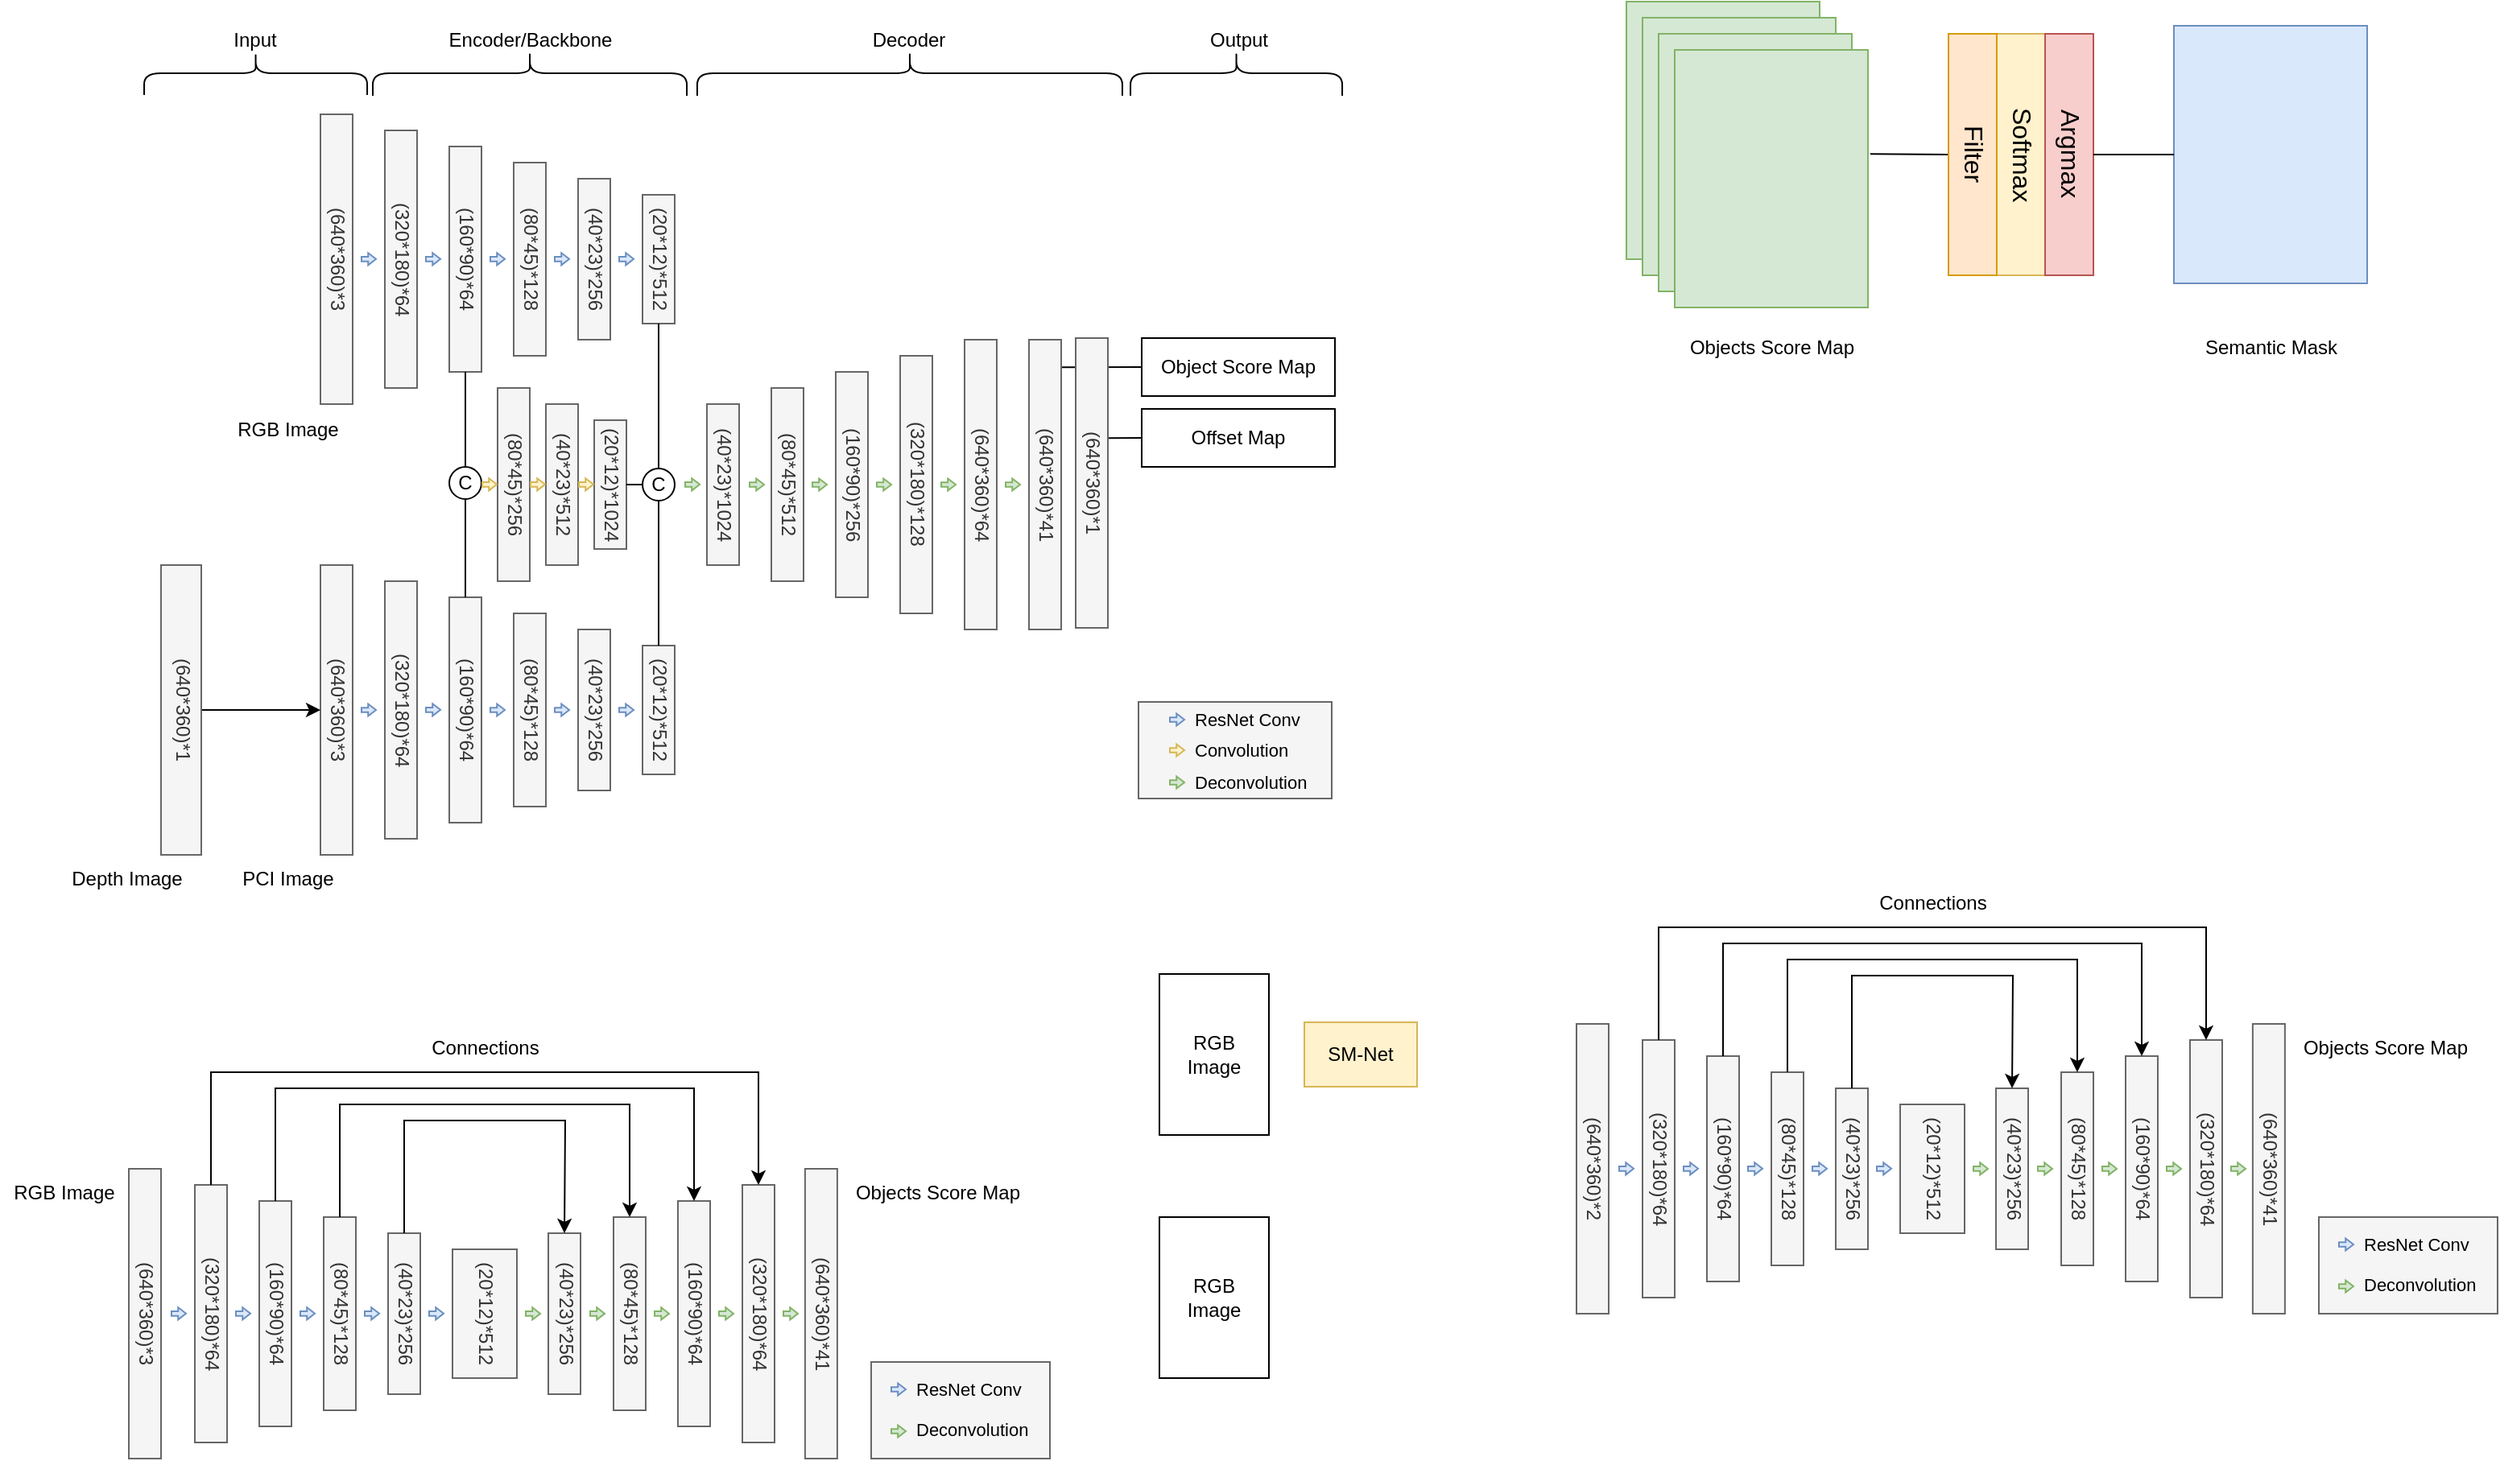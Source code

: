 <mxfile version="24.5.5" type="github">
  <diagram name="Page-1" id="Zy-w6W-C0kYEm2fz4P6m">
    <mxGraphModel dx="742" dy="396" grid="1" gridSize="10" guides="1" tooltips="1" connect="1" arrows="1" fold="1" page="1" pageScale="1" pageWidth="827" pageHeight="1169" math="0" shadow="0">
      <root>
        <mxCell id="0" />
        <mxCell id="1" parent="0" />
        <mxCell id="r9aLiCNh6eFGl1xrJVVZ-21" value="" style="endArrow=none;html=1;rounded=0;entryX=0;entryY=0.5;entryDx=0;entryDy=0;exitX=0.976;exitY=0.345;exitDx=0;exitDy=0;exitPerimeter=0;" parent="1" source="fbtM9cgjG_IqE8QU2dOS-1" target="r9aLiCNh6eFGl1xrJVVZ-18" edge="1">
          <mxGeometry width="50" height="50" relative="1" as="geometry">
            <mxPoint x="690" y="326" as="sourcePoint" />
            <mxPoint x="790" y="320" as="targetPoint" />
          </mxGeometry>
        </mxCell>
        <mxCell id="r9aLiCNh6eFGl1xrJVVZ-19" value="" style="endArrow=none;html=1;rounded=0;entryX=0;entryY=0.5;entryDx=0;entryDy=0;exitX=0.996;exitY=0.095;exitDx=0;exitDy=0;exitPerimeter=0;" parent="1" source="uLbwFLICeJDCESh0d5ET-37" target="r9aLiCNh6eFGl1xrJVVZ-17" edge="1">
          <mxGeometry width="50" height="50" relative="1" as="geometry">
            <mxPoint x="740" y="370" as="sourcePoint" />
            <mxPoint x="790" y="320" as="targetPoint" />
          </mxGeometry>
        </mxCell>
        <mxCell id="r9aLiCNh6eFGl1xrJVVZ-11" value="" style="rounded=0;whiteSpace=wrap;html=1;fillColor=#f5f5f5;fontColor=#333333;strokeColor=#666666;" parent="1" vertex="1">
          <mxGeometry x="707" y="490" width="120" height="60" as="geometry" />
        </mxCell>
        <mxCell id="uLbwFLICeJDCESh0d5ET-1" value="(640*360)*3" style="rounded=0;whiteSpace=wrap;html=1;textDirection=vertical-lr;fillColor=#f5f5f5;fontColor=#333333;strokeColor=#666666;" parent="1" vertex="1">
          <mxGeometry x="199" y="125" width="20" height="180" as="geometry" />
        </mxCell>
        <mxCell id="uLbwFLICeJDCESh0d5ET-2" value="(320*180)*64" style="rounded=0;whiteSpace=wrap;html=1;textDirection=vertical-lr;fillColor=#f5f5f5;fontColor=#333333;strokeColor=#666666;" parent="1" vertex="1">
          <mxGeometry x="239" y="135" width="20" height="160" as="geometry" />
        </mxCell>
        <mxCell id="uLbwFLICeJDCESh0d5ET-3" value="(160*90)*64" style="rounded=0;whiteSpace=wrap;html=1;textDirection=vertical-lr;fillColor=#f5f5f5;fontColor=#333333;strokeColor=#666666;" parent="1" vertex="1">
          <mxGeometry x="279" y="145" width="20" height="140" as="geometry" />
        </mxCell>
        <mxCell id="uLbwFLICeJDCESh0d5ET-4" value="(80*45)*128" style="rounded=0;whiteSpace=wrap;html=1;textDirection=vertical-lr;fillColor=#f5f5f5;fontColor=#333333;strokeColor=#666666;" parent="1" vertex="1">
          <mxGeometry x="319" y="155" width="20" height="120" as="geometry" />
        </mxCell>
        <mxCell id="uLbwFLICeJDCESh0d5ET-5" value="(40*23)*256" style="rounded=0;whiteSpace=wrap;html=1;textDirection=vertical-lr;fillColor=#f5f5f5;fontColor=#333333;strokeColor=#666666;" parent="1" vertex="1">
          <mxGeometry x="359" y="165" width="20" height="100" as="geometry" />
        </mxCell>
        <mxCell id="uLbwFLICeJDCESh0d5ET-8" value="(640*360)*3" style="rounded=0;whiteSpace=wrap;html=1;textDirection=vertical-lr;fillColor=#f5f5f5;fontColor=#333333;strokeColor=#666666;" parent="1" vertex="1">
          <mxGeometry x="199" y="405" width="20" height="180" as="geometry" />
        </mxCell>
        <mxCell id="uLbwFLICeJDCESh0d5ET-9" value="(320*180)*64" style="rounded=0;whiteSpace=wrap;html=1;textDirection=vertical-lr;fillColor=#f5f5f5;fontColor=#333333;strokeColor=#666666;" parent="1" vertex="1">
          <mxGeometry x="239" y="415" width="20" height="160" as="geometry" />
        </mxCell>
        <mxCell id="uLbwFLICeJDCESh0d5ET-10" value="(160*90)*64" style="rounded=0;whiteSpace=wrap;html=1;textDirection=vertical-lr;fillColor=#f5f5f5;fontColor=#333333;strokeColor=#666666;" parent="1" vertex="1">
          <mxGeometry x="279" y="425" width="20" height="140" as="geometry" />
        </mxCell>
        <mxCell id="uLbwFLICeJDCESh0d5ET-11" value="(80*45)*128" style="rounded=0;whiteSpace=wrap;html=1;textDirection=vertical-lr;fillColor=#f5f5f5;fontColor=#333333;strokeColor=#666666;" parent="1" vertex="1">
          <mxGeometry x="319" y="435" width="20" height="120" as="geometry" />
        </mxCell>
        <mxCell id="uLbwFLICeJDCESh0d5ET-12" value="(40*23)*256" style="rounded=0;whiteSpace=wrap;html=1;textDirection=vertical-lr;fillColor=#f5f5f5;fontColor=#333333;strokeColor=#666666;" parent="1" vertex="1">
          <mxGeometry x="359" y="445" width="20" height="100" as="geometry" />
        </mxCell>
        <mxCell id="uLbwFLICeJDCESh0d5ET-13" value="(20*12)*512" style="rounded=0;whiteSpace=wrap;html=1;textDirection=vertical-lr;fillColor=#f5f5f5;fontColor=#333333;strokeColor=#666666;" parent="1" vertex="1">
          <mxGeometry x="399" y="175" width="20" height="80" as="geometry" />
        </mxCell>
        <mxCell id="uLbwFLICeJDCESh0d5ET-14" value="(20*12)*512" style="rounded=0;whiteSpace=wrap;html=1;textDirection=vertical-lr;fillColor=#f5f5f5;fontColor=#333333;strokeColor=#666666;" parent="1" vertex="1">
          <mxGeometry x="399" y="455" width="20" height="80" as="geometry" />
        </mxCell>
        <mxCell id="uLbwFLICeJDCESh0d5ET-15" value="C" style="ellipse;whiteSpace=wrap;html=1;aspect=fixed;" parent="1" vertex="1">
          <mxGeometry x="279" y="344" width="20" height="20" as="geometry" />
        </mxCell>
        <mxCell id="uLbwFLICeJDCESh0d5ET-16" value="" style="endArrow=none;html=1;rounded=0;entryX=0.5;entryY=1;entryDx=0;entryDy=0;exitX=0.5;exitY=0;exitDx=0;exitDy=0;" parent="1" source="uLbwFLICeJDCESh0d5ET-15" target="uLbwFLICeJDCESh0d5ET-3" edge="1">
          <mxGeometry width="50" height="50" relative="1" as="geometry">
            <mxPoint x="479" y="375" as="sourcePoint" />
            <mxPoint x="529" y="325" as="targetPoint" />
          </mxGeometry>
        </mxCell>
        <mxCell id="uLbwFLICeJDCESh0d5ET-17" value="" style="endArrow=none;html=1;rounded=0;exitX=0.5;exitY=0;exitDx=0;exitDy=0;entryX=0.5;entryY=1;entryDx=0;entryDy=0;" parent="1" source="uLbwFLICeJDCESh0d5ET-10" target="uLbwFLICeJDCESh0d5ET-15" edge="1">
          <mxGeometry width="50" height="50" relative="1" as="geometry">
            <mxPoint x="479" y="375" as="sourcePoint" />
            <mxPoint x="529" y="325" as="targetPoint" />
          </mxGeometry>
        </mxCell>
        <mxCell id="uLbwFLICeJDCESh0d5ET-18" value="(80*45)*256" style="rounded=0;whiteSpace=wrap;html=1;textDirection=vertical-lr;fillColor=#f5f5f5;fontColor=#333333;strokeColor=#666666;" parent="1" vertex="1">
          <mxGeometry x="309" y="295" width="20" height="120" as="geometry" />
        </mxCell>
        <mxCell id="uLbwFLICeJDCESh0d5ET-19" value="(40*23)*512" style="rounded=0;whiteSpace=wrap;html=1;textDirection=vertical-lr;fillColor=#f5f5f5;fontColor=#333333;strokeColor=#666666;" parent="1" vertex="1">
          <mxGeometry x="339" y="305" width="20" height="100" as="geometry" />
        </mxCell>
        <mxCell id="uLbwFLICeJDCESh0d5ET-20" value="(20*12)*1024" style="rounded=0;whiteSpace=wrap;html=1;textDirection=vertical-lr;fillColor=#f5f5f5;fontColor=#333333;strokeColor=#666666;" parent="1" vertex="1">
          <mxGeometry x="369" y="315" width="20" height="80" as="geometry" />
        </mxCell>
        <mxCell id="uLbwFLICeJDCESh0d5ET-21" value="C" style="ellipse;whiteSpace=wrap;html=1;aspect=fixed;" parent="1" vertex="1">
          <mxGeometry x="399" y="345" width="20" height="20" as="geometry" />
        </mxCell>
        <mxCell id="uLbwFLICeJDCESh0d5ET-26" value="" style="endArrow=none;html=1;rounded=0;entryX=0.5;entryY=1;entryDx=0;entryDy=0;exitX=0.5;exitY=0;exitDx=0;exitDy=0;" parent="1" source="uLbwFLICeJDCESh0d5ET-21" target="uLbwFLICeJDCESh0d5ET-13" edge="1">
          <mxGeometry width="50" height="50" relative="1" as="geometry">
            <mxPoint x="479" y="375" as="sourcePoint" />
            <mxPoint x="529" y="325" as="targetPoint" />
          </mxGeometry>
        </mxCell>
        <mxCell id="uLbwFLICeJDCESh0d5ET-27" value="" style="endArrow=none;html=1;rounded=0;exitX=0.5;exitY=0;exitDx=0;exitDy=0;entryX=0.5;entryY=1;entryDx=0;entryDy=0;" parent="1" source="uLbwFLICeJDCESh0d5ET-14" target="uLbwFLICeJDCESh0d5ET-21" edge="1">
          <mxGeometry width="50" height="50" relative="1" as="geometry">
            <mxPoint x="479" y="375" as="sourcePoint" />
            <mxPoint x="529" y="325" as="targetPoint" />
          </mxGeometry>
        </mxCell>
        <mxCell id="uLbwFLICeJDCESh0d5ET-32" value="(40*23)*1024" style="rounded=0;whiteSpace=wrap;html=1;textDirection=vertical-lr;fillColor=#f5f5f5;fontColor=#333333;strokeColor=#666666;" parent="1" vertex="1">
          <mxGeometry x="439" y="305" width="20" height="100" as="geometry" />
        </mxCell>
        <mxCell id="uLbwFLICeJDCESh0d5ET-33" value="(80*45)*512" style="rounded=0;whiteSpace=wrap;html=1;textDirection=vertical-lr;fillColor=#f5f5f5;fontColor=#333333;strokeColor=#666666;" parent="1" vertex="1">
          <mxGeometry x="479" y="295" width="20" height="120" as="geometry" />
        </mxCell>
        <mxCell id="uLbwFLICeJDCESh0d5ET-34" value="(160*90)*256" style="rounded=0;whiteSpace=wrap;html=1;textDirection=vertical-lr;fillColor=#f5f5f5;fontColor=#333333;strokeColor=#666666;" parent="1" vertex="1">
          <mxGeometry x="519" y="285" width="20" height="140" as="geometry" />
        </mxCell>
        <mxCell id="uLbwFLICeJDCESh0d5ET-35" value="(320*180)*128" style="rounded=0;whiteSpace=wrap;html=1;textDirection=vertical-lr;fillColor=#f5f5f5;fontColor=#333333;strokeColor=#666666;" parent="1" vertex="1">
          <mxGeometry x="559" y="275" width="20" height="160" as="geometry" />
        </mxCell>
        <mxCell id="uLbwFLICeJDCESh0d5ET-36" value="(640*360)*64" style="rounded=0;whiteSpace=wrap;html=1;textDirection=vertical-lr;fillColor=#f5f5f5;fontColor=#333333;strokeColor=#666666;" parent="1" vertex="1">
          <mxGeometry x="599" y="265" width="20" height="180" as="geometry" />
        </mxCell>
        <mxCell id="uLbwFLICeJDCESh0d5ET-37" value="(640*360)*41" style="rounded=0;whiteSpace=wrap;html=1;textDirection=vertical-lr;fillColor=#f5f5f5;fontColor=#333333;strokeColor=#666666;" parent="1" vertex="1">
          <mxGeometry x="639" y="265" width="20" height="180" as="geometry" />
        </mxCell>
        <mxCell id="uLbwFLICeJDCESh0d5ET-48" value="" style="shape=flexArrow;endArrow=classic;html=1;rounded=0;endWidth=3.737;endSize=1.293;width=2.836;textDirection=vertical-lr;fillColor=#d5e8d4;strokeColor=#82b366;" parent="1" edge="1">
          <mxGeometry width="50" height="50" relative="1" as="geometry">
            <mxPoint x="465" y="355" as="sourcePoint" />
            <mxPoint x="475" y="355" as="targetPoint" />
          </mxGeometry>
        </mxCell>
        <mxCell id="uLbwFLICeJDCESh0d5ET-52" value="" style="shape=flexArrow;endArrow=classic;html=1;rounded=0;endWidth=3.737;endSize=1.293;width=2.836;fillColor=#fff2cc;strokeColor=#d6b656;" parent="1" edge="1">
          <mxGeometry width="50" height="50" relative="1" as="geometry">
            <mxPoint x="299" y="354.9" as="sourcePoint" />
            <mxPoint x="309" y="354.9" as="targetPoint" />
          </mxGeometry>
        </mxCell>
        <mxCell id="uLbwFLICeJDCESh0d5ET-53" value="" style="shape=flexArrow;endArrow=classic;html=1;rounded=0;endWidth=3.737;endSize=1.293;width=2.836;textDirection=vertical-lr;fillColor=#fff2cc;strokeColor=#d6b656;" parent="1" edge="1">
          <mxGeometry width="50" height="50" relative="1" as="geometry">
            <mxPoint x="329" y="354.9" as="sourcePoint" />
            <mxPoint x="339" y="354.9" as="targetPoint" />
          </mxGeometry>
        </mxCell>
        <mxCell id="uLbwFLICeJDCESh0d5ET-54" value="" style="shape=flexArrow;endArrow=classic;html=1;rounded=0;endWidth=3.737;endSize=1.293;width=2.836;textDirection=vertical-lr;fillColor=#fff2cc;strokeColor=#d6b656;" parent="1" edge="1">
          <mxGeometry width="50" height="50" relative="1" as="geometry">
            <mxPoint x="359" y="354.9" as="sourcePoint" />
            <mxPoint x="369" y="354.9" as="targetPoint" />
          </mxGeometry>
        </mxCell>
        <mxCell id="uLbwFLICeJDCESh0d5ET-57" value="" style="shape=flexArrow;endArrow=classic;html=1;rounded=0;endWidth=3.737;endSize=1.293;width=2.836;textDirection=vertical-lr;fillColor=#dae8fc;strokeColor=#6c8ebf;" parent="1" edge="1">
          <mxGeometry width="50" height="50" relative="1" as="geometry">
            <mxPoint x="224" y="495" as="sourcePoint" />
            <mxPoint x="234" y="495" as="targetPoint" />
          </mxGeometry>
        </mxCell>
        <mxCell id="uLbwFLICeJDCESh0d5ET-58" value="" style="shape=flexArrow;endArrow=classic;html=1;rounded=0;endWidth=3.737;endSize=1.293;width=2.836;textDirection=vertical-lr;fillColor=#dae8fc;strokeColor=#6c8ebf;" parent="1" edge="1">
          <mxGeometry width="50" height="50" relative="1" as="geometry">
            <mxPoint x="264" y="494.9" as="sourcePoint" />
            <mxPoint x="274" y="494.9" as="targetPoint" />
          </mxGeometry>
        </mxCell>
        <mxCell id="uLbwFLICeJDCESh0d5ET-59" value="" style="shape=flexArrow;endArrow=classic;html=1;rounded=0;endWidth=3.737;endSize=1.293;width=2.836;textDirection=vertical-lr;fillColor=#dae8fc;strokeColor=#6c8ebf;" parent="1" edge="1">
          <mxGeometry width="50" height="50" relative="1" as="geometry">
            <mxPoint x="304" y="495" as="sourcePoint" />
            <mxPoint x="314" y="495" as="targetPoint" />
          </mxGeometry>
        </mxCell>
        <mxCell id="uLbwFLICeJDCESh0d5ET-60" value="" style="shape=flexArrow;endArrow=classic;html=1;rounded=0;endWidth=3.737;endSize=1.293;width=2.836;textDirection=vertical-lr;fillColor=#dae8fc;strokeColor=#6c8ebf;" parent="1" edge="1">
          <mxGeometry width="50" height="50" relative="1" as="geometry">
            <mxPoint x="344" y="495" as="sourcePoint" />
            <mxPoint x="354" y="495" as="targetPoint" />
          </mxGeometry>
        </mxCell>
        <mxCell id="uLbwFLICeJDCESh0d5ET-61" value="" style="shape=flexArrow;endArrow=classic;html=1;rounded=0;endWidth=3.737;endSize=1.293;width=2.836;textDirection=vertical-lr;fillColor=#dae8fc;strokeColor=#6c8ebf;" parent="1" edge="1">
          <mxGeometry width="50" height="50" relative="1" as="geometry">
            <mxPoint x="384" y="495" as="sourcePoint" />
            <mxPoint x="394" y="495" as="targetPoint" />
          </mxGeometry>
        </mxCell>
        <mxCell id="uLbwFLICeJDCESh0d5ET-62" value="" style="shape=flexArrow;endArrow=classic;html=1;rounded=0;endWidth=3.737;endSize=1.293;width=2.836;textDirection=vertical-lr;fillColor=#dae8fc;strokeColor=#6c8ebf;" parent="1" edge="1">
          <mxGeometry width="50" height="50" relative="1" as="geometry">
            <mxPoint x="224" y="214.9" as="sourcePoint" />
            <mxPoint x="234" y="214.9" as="targetPoint" />
          </mxGeometry>
        </mxCell>
        <mxCell id="uLbwFLICeJDCESh0d5ET-63" value="" style="shape=flexArrow;endArrow=classic;html=1;rounded=0;endWidth=3.737;endSize=1.293;width=2.836;textDirection=vertical-lr;fillColor=#dae8fc;strokeColor=#6c8ebf;" parent="1" edge="1">
          <mxGeometry width="50" height="50" relative="1" as="geometry">
            <mxPoint x="264" y="214.9" as="sourcePoint" />
            <mxPoint x="274" y="214.9" as="targetPoint" />
          </mxGeometry>
        </mxCell>
        <mxCell id="uLbwFLICeJDCESh0d5ET-64" value="" style="shape=flexArrow;endArrow=classic;html=1;rounded=0;endWidth=3.737;endSize=1.293;width=2.836;textDirection=vertical-lr;fillColor=#dae8fc;strokeColor=#6c8ebf;" parent="1" edge="1">
          <mxGeometry width="50" height="50" relative="1" as="geometry">
            <mxPoint x="304" y="214.9" as="sourcePoint" />
            <mxPoint x="314" y="214.9" as="targetPoint" />
          </mxGeometry>
        </mxCell>
        <mxCell id="uLbwFLICeJDCESh0d5ET-65" value="" style="shape=flexArrow;endArrow=classic;html=1;rounded=0;endWidth=3.737;endSize=1.293;width=2.836;textDirection=vertical-lr;fillColor=#dae8fc;strokeColor=#6c8ebf;" parent="1" edge="1">
          <mxGeometry width="50" height="50" relative="1" as="geometry">
            <mxPoint x="344" y="214.9" as="sourcePoint" />
            <mxPoint x="354" y="214.9" as="targetPoint" />
          </mxGeometry>
        </mxCell>
        <mxCell id="uLbwFLICeJDCESh0d5ET-66" value="" style="shape=flexArrow;endArrow=classic;html=1;rounded=0;endWidth=3.737;endSize=1.293;width=2.836;textDirection=vertical-lr;fillColor=#dae8fc;strokeColor=#6c8ebf;" parent="1" edge="1">
          <mxGeometry width="50" height="50" relative="1" as="geometry">
            <mxPoint x="384" y="214.9" as="sourcePoint" />
            <mxPoint x="394" y="214.9" as="targetPoint" />
          </mxGeometry>
        </mxCell>
        <mxCell id="uLbwFLICeJDCESh0d5ET-67" value="" style="shape=flexArrow;endArrow=classic;html=1;rounded=0;endWidth=3.737;endSize=1.293;width=2.836;fillColor=#d5e8d4;strokeColor=#82b366;" parent="1" edge="1">
          <mxGeometry width="50" height="50" relative="1" as="geometry">
            <mxPoint x="425" y="354.9" as="sourcePoint" />
            <mxPoint x="435" y="354.9" as="targetPoint" />
          </mxGeometry>
        </mxCell>
        <mxCell id="uLbwFLICeJDCESh0d5ET-68" value="" style="shape=flexArrow;endArrow=classic;html=1;rounded=0;endWidth=3.737;endSize=1.293;width=2.836;textDirection=vertical-lr;fillColor=#d5e8d4;strokeColor=#82b366;" parent="1" edge="1">
          <mxGeometry width="50" height="50" relative="1" as="geometry">
            <mxPoint x="504" y="355" as="sourcePoint" />
            <mxPoint x="514" y="355" as="targetPoint" />
          </mxGeometry>
        </mxCell>
        <mxCell id="uLbwFLICeJDCESh0d5ET-70" value="" style="shape=flexArrow;endArrow=classic;html=1;rounded=0;endWidth=3.737;endSize=1.293;width=2.836;textDirection=vertical-lr;fillColor=#d5e8d4;strokeColor=#82b366;" parent="1" edge="1">
          <mxGeometry width="50" height="50" relative="1" as="geometry">
            <mxPoint x="544" y="355" as="sourcePoint" />
            <mxPoint x="554" y="355" as="targetPoint" />
          </mxGeometry>
        </mxCell>
        <mxCell id="uLbwFLICeJDCESh0d5ET-71" value="" style="shape=flexArrow;endArrow=classic;html=1;rounded=0;endWidth=3.737;endSize=1.293;width=2.836;textDirection=vertical-lr;fillColor=#d5e8d4;strokeColor=#82b366;" parent="1" edge="1">
          <mxGeometry width="50" height="50" relative="1" as="geometry">
            <mxPoint x="584" y="355" as="sourcePoint" />
            <mxPoint x="594" y="355" as="targetPoint" />
          </mxGeometry>
        </mxCell>
        <mxCell id="uLbwFLICeJDCESh0d5ET-72" value="" style="shape=flexArrow;endArrow=classic;html=1;rounded=0;endWidth=3.737;endSize=1.293;width=2.836;textDirection=vertical-lr;fillColor=#d5e8d4;strokeColor=#82b366;" parent="1" edge="1">
          <mxGeometry width="50" height="50" relative="1" as="geometry">
            <mxPoint x="624" y="355" as="sourcePoint" />
            <mxPoint x="634" y="355" as="targetPoint" />
          </mxGeometry>
        </mxCell>
        <mxCell id="uLbwFLICeJDCESh0d5ET-74" value="" style="endArrow=none;html=1;rounded=0;exitX=1;exitY=0.5;exitDx=0;exitDy=0;" parent="1" source="uLbwFLICeJDCESh0d5ET-20" edge="1">
          <mxGeometry width="50" height="50" relative="1" as="geometry">
            <mxPoint x="409" y="405" as="sourcePoint" />
            <mxPoint x="399" y="355" as="targetPoint" />
          </mxGeometry>
        </mxCell>
        <mxCell id="fbtM9cgjG_IqE8QU2dOS-1" value="(640*360)*1" style="rounded=0;whiteSpace=wrap;html=1;textDirection=vertical-lr;fillColor=#f5f5f5;fontColor=#333333;strokeColor=#666666;" parent="1" vertex="1">
          <mxGeometry x="668" y="264" width="20" height="180" as="geometry" />
        </mxCell>
        <mxCell id="r9aLiCNh6eFGl1xrJVVZ-3" value="" style="shape=flexArrow;endArrow=classic;html=1;rounded=0;endWidth=3.737;endSize=1.293;width=2.836;textDirection=vertical-lr;fillColor=#dae8fc;strokeColor=#6c8ebf;" parent="1" edge="1">
          <mxGeometry width="50" height="50" relative="1" as="geometry">
            <mxPoint x="726" y="501" as="sourcePoint" />
            <mxPoint x="736" y="501" as="targetPoint" />
          </mxGeometry>
        </mxCell>
        <mxCell id="r9aLiCNh6eFGl1xrJVVZ-5" value="ResNet Conv" style="text;html=1;align=left;verticalAlign=middle;whiteSpace=wrap;rounded=0;fontSize=11;" parent="1" vertex="1">
          <mxGeometry x="740" y="486" width="70" height="30" as="geometry" />
        </mxCell>
        <mxCell id="r9aLiCNh6eFGl1xrJVVZ-6" value="" style="shape=flexArrow;endArrow=classic;html=1;rounded=0;endWidth=3.737;endSize=1.293;width=2.836;textDirection=vertical-lr;fillColor=#fff2cc;strokeColor=#d6b656;" parent="1" edge="1">
          <mxGeometry width="50" height="50" relative="1" as="geometry">
            <mxPoint x="726" y="520" as="sourcePoint" />
            <mxPoint x="736" y="520" as="targetPoint" />
          </mxGeometry>
        </mxCell>
        <mxCell id="r9aLiCNh6eFGl1xrJVVZ-7" value="Convolution" style="text;html=1;align=left;verticalAlign=middle;whiteSpace=wrap;rounded=0;fontSize=11;" parent="1" vertex="1">
          <mxGeometry x="740" y="505" width="70" height="30" as="geometry" />
        </mxCell>
        <mxCell id="r9aLiCNh6eFGl1xrJVVZ-8" value="" style="shape=flexArrow;endArrow=classic;html=1;rounded=0;endWidth=3.737;endSize=1.293;width=2.836;textDirection=vertical-lr;fillColor=#d5e8d4;strokeColor=#82b366;" parent="1" edge="1">
          <mxGeometry width="50" height="50" relative="1" as="geometry">
            <mxPoint x="726" y="540" as="sourcePoint" />
            <mxPoint x="736" y="540" as="targetPoint" />
          </mxGeometry>
        </mxCell>
        <mxCell id="r9aLiCNh6eFGl1xrJVVZ-9" value="Deconvolution" style="text;html=1;align=left;verticalAlign=middle;whiteSpace=wrap;rounded=0;fontSize=11;" parent="1" vertex="1">
          <mxGeometry x="740" y="525" width="70" height="30" as="geometry" />
        </mxCell>
        <mxCell id="r9aLiCNh6eFGl1xrJVVZ-12" value="RGB Image" style="text;html=1;align=center;verticalAlign=middle;whiteSpace=wrap;rounded=0;" parent="1" vertex="1">
          <mxGeometry x="139" y="306" width="80" height="30" as="geometry" />
        </mxCell>
        <mxCell id="r9aLiCNh6eFGl1xrJVVZ-13" value="Depth Image" style="text;html=1;align=center;verticalAlign=middle;whiteSpace=wrap;rounded=0;" parent="1" vertex="1">
          <mxGeometry x="39" y="585" width="80" height="30" as="geometry" />
        </mxCell>
        <mxCell id="r9aLiCNh6eFGl1xrJVVZ-15" value="" style="edgeStyle=orthogonalEdgeStyle;rounded=0;orthogonalLoop=1;jettySize=auto;html=1;" parent="1" source="r9aLiCNh6eFGl1xrJVVZ-14" target="uLbwFLICeJDCESh0d5ET-8" edge="1">
          <mxGeometry relative="1" as="geometry" />
        </mxCell>
        <mxCell id="r9aLiCNh6eFGl1xrJVVZ-14" value="(640*360)*1" style="rounded=0;whiteSpace=wrap;html=1;textDirection=vertical-lr;fillColor=#f5f5f5;fontColor=#333333;strokeColor=#666666;" parent="1" vertex="1">
          <mxGeometry x="100" y="405" width="25" height="180" as="geometry" />
        </mxCell>
        <mxCell id="r9aLiCNh6eFGl1xrJVVZ-16" value="PCI Image" style="text;html=1;align=center;verticalAlign=middle;whiteSpace=wrap;rounded=0;" parent="1" vertex="1">
          <mxGeometry x="139" y="585" width="80" height="30" as="geometry" />
        </mxCell>
        <mxCell id="r9aLiCNh6eFGl1xrJVVZ-17" value="Object Score Map" style="rounded=0;whiteSpace=wrap;html=1;" parent="1" vertex="1">
          <mxGeometry x="709" y="264" width="120" height="36" as="geometry" />
        </mxCell>
        <mxCell id="r9aLiCNh6eFGl1xrJVVZ-18" value="Offset Map" style="rounded=0;whiteSpace=wrap;html=1;" parent="1" vertex="1">
          <mxGeometry x="709" y="308" width="120" height="36" as="geometry" />
        </mxCell>
        <mxCell id="u4eNcVwkfvrHF72oSNZv-18" value="" style="shape=curlyBracket;whiteSpace=wrap;html=1;rounded=1;labelPosition=left;verticalLabelPosition=middle;align=right;verticalAlign=middle;rotation=90;size=0.5;" vertex="1" parent="1">
          <mxGeometry x="314.98" y="2" width="28.05" height="195" as="geometry" />
        </mxCell>
        <mxCell id="u4eNcVwkfvrHF72oSNZv-20" value="Encoder/Backbone" style="text;html=1;align=center;verticalAlign=middle;whiteSpace=wrap;rounded=0;" vertex="1" parent="1">
          <mxGeometry x="268.51" y="63.5" width="121" height="30" as="geometry" />
        </mxCell>
        <mxCell id="u4eNcVwkfvrHF72oSNZv-21" value="" style="shape=curlyBracket;whiteSpace=wrap;html=1;rounded=1;labelPosition=left;verticalLabelPosition=middle;align=right;verticalAlign=middle;rotation=90;size=0.5;" vertex="1" parent="1">
          <mxGeometry x="145.25" y="30.25" width="27.05" height="138.5" as="geometry" />
        </mxCell>
        <mxCell id="u4eNcVwkfvrHF72oSNZv-22" value="Input" style="text;html=1;align=center;verticalAlign=middle;whiteSpace=wrap;rounded=0;" vertex="1" parent="1">
          <mxGeometry x="98.28" y="63.5" width="121" height="30" as="geometry" />
        </mxCell>
        <mxCell id="u4eNcVwkfvrHF72oSNZv-25" value="" style="shape=curlyBracket;whiteSpace=wrap;html=1;rounded=1;labelPosition=left;verticalLabelPosition=middle;align=right;verticalAlign=middle;rotation=90;size=0.5;" vertex="1" parent="1">
          <mxGeometry x="550.95" y="-32.5" width="28.05" height="264" as="geometry" />
        </mxCell>
        <mxCell id="u4eNcVwkfvrHF72oSNZv-26" value="Decoder" style="text;html=1;align=center;verticalAlign=middle;whiteSpace=wrap;rounded=0;" vertex="1" parent="1">
          <mxGeometry x="504.47" y="63.5" width="121" height="30" as="geometry" />
        </mxCell>
        <mxCell id="u4eNcVwkfvrHF72oSNZv-27" value="" style="shape=curlyBracket;whiteSpace=wrap;html=1;rounded=1;labelPosition=left;verticalLabelPosition=middle;align=right;verticalAlign=middle;rotation=90;size=0.5;" vertex="1" parent="1">
          <mxGeometry x="753.75" y="33.75" width="28.05" height="131.5" as="geometry" />
        </mxCell>
        <mxCell id="u4eNcVwkfvrHF72oSNZv-28" value="Output" style="text;html=1;align=center;verticalAlign=middle;whiteSpace=wrap;rounded=0;" vertex="1" parent="1">
          <mxGeometry x="708.5" y="63.5" width="121" height="30" as="geometry" />
        </mxCell>
        <mxCell id="u4eNcVwkfvrHF72oSNZv-33" value="(640*360)*3" style="rounded=0;whiteSpace=wrap;html=1;textDirection=vertical-lr;fillColor=#f5f5f5;fontColor=#333333;strokeColor=#666666;" vertex="1" parent="1">
          <mxGeometry x="80" y="780" width="20" height="180" as="geometry" />
        </mxCell>
        <mxCell id="u4eNcVwkfvrHF72oSNZv-34" value="(320*180)*64" style="rounded=0;whiteSpace=wrap;html=1;textDirection=vertical-lr;fillColor=#f5f5f5;fontColor=#333333;strokeColor=#666666;" vertex="1" parent="1">
          <mxGeometry x="121" y="790" width="20" height="160" as="geometry" />
        </mxCell>
        <mxCell id="u4eNcVwkfvrHF72oSNZv-35" value="(160*90)*64" style="rounded=0;whiteSpace=wrap;html=1;textDirection=vertical-lr;fillColor=#f5f5f5;fontColor=#333333;strokeColor=#666666;" vertex="1" parent="1">
          <mxGeometry x="161" y="800" width="20" height="140" as="geometry" />
        </mxCell>
        <mxCell id="u4eNcVwkfvrHF72oSNZv-36" value="(80*45)*128" style="rounded=0;whiteSpace=wrap;html=1;textDirection=vertical-lr;fillColor=#f5f5f5;fontColor=#333333;strokeColor=#666666;" vertex="1" parent="1">
          <mxGeometry x="201" y="810" width="20" height="120" as="geometry" />
        </mxCell>
        <mxCell id="u4eNcVwkfvrHF72oSNZv-37" value="(40*23)*256" style="rounded=0;whiteSpace=wrap;html=1;textDirection=vertical-lr;fillColor=#f5f5f5;fontColor=#333333;strokeColor=#666666;" vertex="1" parent="1">
          <mxGeometry x="241" y="820" width="20" height="100" as="geometry" />
        </mxCell>
        <mxCell id="u4eNcVwkfvrHF72oSNZv-38" value="(20*12)*512" style="rounded=0;whiteSpace=wrap;html=1;textDirection=vertical-lr;fillColor=#f5f5f5;fontColor=#333333;strokeColor=#666666;" vertex="1" parent="1">
          <mxGeometry x="281" y="830" width="40" height="80" as="geometry" />
        </mxCell>
        <mxCell id="u4eNcVwkfvrHF72oSNZv-39" value="" style="shape=flexArrow;endArrow=classic;html=1;rounded=0;endWidth=3.737;endSize=1.293;width=2.836;textDirection=vertical-lr;fillColor=#dae8fc;strokeColor=#6c8ebf;" edge="1" parent="1">
          <mxGeometry width="50" height="50" relative="1" as="geometry">
            <mxPoint x="106" y="869.9" as="sourcePoint" />
            <mxPoint x="116" y="869.9" as="targetPoint" />
          </mxGeometry>
        </mxCell>
        <mxCell id="u4eNcVwkfvrHF72oSNZv-40" value="" style="shape=flexArrow;endArrow=classic;html=1;rounded=0;endWidth=3.737;endSize=1.293;width=2.836;textDirection=vertical-lr;fillColor=#dae8fc;strokeColor=#6c8ebf;" edge="1" parent="1">
          <mxGeometry width="50" height="50" relative="1" as="geometry">
            <mxPoint x="146" y="869.9" as="sourcePoint" />
            <mxPoint x="156" y="869.9" as="targetPoint" />
          </mxGeometry>
        </mxCell>
        <mxCell id="u4eNcVwkfvrHF72oSNZv-41" value="" style="shape=flexArrow;endArrow=classic;html=1;rounded=0;endWidth=3.737;endSize=1.293;width=2.836;textDirection=vertical-lr;fillColor=#dae8fc;strokeColor=#6c8ebf;" edge="1" parent="1">
          <mxGeometry width="50" height="50" relative="1" as="geometry">
            <mxPoint x="186" y="869.9" as="sourcePoint" />
            <mxPoint x="196" y="869.9" as="targetPoint" />
          </mxGeometry>
        </mxCell>
        <mxCell id="u4eNcVwkfvrHF72oSNZv-42" value="" style="shape=flexArrow;endArrow=classic;html=1;rounded=0;endWidth=3.737;endSize=1.293;width=2.836;textDirection=vertical-lr;fillColor=#dae8fc;strokeColor=#6c8ebf;" edge="1" parent="1">
          <mxGeometry width="50" height="50" relative="1" as="geometry">
            <mxPoint x="226" y="869.9" as="sourcePoint" />
            <mxPoint x="236" y="869.9" as="targetPoint" />
          </mxGeometry>
        </mxCell>
        <mxCell id="u4eNcVwkfvrHF72oSNZv-43" value="" style="shape=flexArrow;endArrow=classic;html=1;rounded=0;endWidth=3.737;endSize=1.293;width=2.836;textDirection=vertical-lr;fillColor=#dae8fc;strokeColor=#6c8ebf;" edge="1" parent="1">
          <mxGeometry width="50" height="50" relative="1" as="geometry">
            <mxPoint x="266" y="869.9" as="sourcePoint" />
            <mxPoint x="276" y="869.9" as="targetPoint" />
          </mxGeometry>
        </mxCell>
        <mxCell id="u4eNcVwkfvrHF72oSNZv-44" value="(40*23)*256" style="rounded=0;whiteSpace=wrap;html=1;textDirection=vertical-lr;fillColor=#f5f5f5;fontColor=#333333;strokeColor=#666666;" vertex="1" parent="1">
          <mxGeometry x="340.51" y="820" width="20" height="100" as="geometry" />
        </mxCell>
        <mxCell id="u4eNcVwkfvrHF72oSNZv-45" value="(80*45)*128" style="rounded=0;whiteSpace=wrap;html=1;textDirection=vertical-lr;fillColor=#f5f5f5;fontColor=#333333;strokeColor=#666666;" vertex="1" parent="1">
          <mxGeometry x="381" y="810" width="20" height="120" as="geometry" />
        </mxCell>
        <mxCell id="u4eNcVwkfvrHF72oSNZv-46" value="(160*90)*64" style="rounded=0;whiteSpace=wrap;html=1;textDirection=vertical-lr;fillColor=#f5f5f5;fontColor=#333333;strokeColor=#666666;" vertex="1" parent="1">
          <mxGeometry x="421" y="800" width="20" height="140" as="geometry" />
        </mxCell>
        <mxCell id="u4eNcVwkfvrHF72oSNZv-47" value="(320*180)*64" style="rounded=0;whiteSpace=wrap;html=1;textDirection=vertical-lr;fillColor=#f5f5f5;fontColor=#333333;strokeColor=#666666;" vertex="1" parent="1">
          <mxGeometry x="461" y="790" width="20" height="160" as="geometry" />
        </mxCell>
        <mxCell id="u4eNcVwkfvrHF72oSNZv-48" value="(640*360)*41" style="rounded=0;whiteSpace=wrap;html=1;textDirection=vertical-lr;fillColor=#f5f5f5;fontColor=#333333;strokeColor=#666666;" vertex="1" parent="1">
          <mxGeometry x="499.95" y="780" width="20" height="180" as="geometry" />
        </mxCell>
        <mxCell id="u4eNcVwkfvrHF72oSNZv-49" value="" style="shape=flexArrow;endArrow=classic;html=1;rounded=0;endWidth=3.737;endSize=1.293;width=2.836;fillColor=#d5e8d4;strokeColor=#82b366;" edge="1" parent="1">
          <mxGeometry width="50" height="50" relative="1" as="geometry">
            <mxPoint x="366" y="869.94" as="sourcePoint" />
            <mxPoint x="376" y="869.94" as="targetPoint" />
          </mxGeometry>
        </mxCell>
        <mxCell id="u4eNcVwkfvrHF72oSNZv-50" value="" style="shape=flexArrow;endArrow=classic;html=1;rounded=0;endWidth=3.737;endSize=1.293;width=2.836;fillColor=#d5e8d4;strokeColor=#82b366;" edge="1" parent="1">
          <mxGeometry width="50" height="50" relative="1" as="geometry">
            <mxPoint x="326" y="869.94" as="sourcePoint" />
            <mxPoint x="336" y="869.94" as="targetPoint" />
          </mxGeometry>
        </mxCell>
        <mxCell id="u4eNcVwkfvrHF72oSNZv-51" value="" style="shape=flexArrow;endArrow=classic;html=1;rounded=0;endWidth=3.737;endSize=1.293;width=2.836;fillColor=#d5e8d4;strokeColor=#82b366;" edge="1" parent="1">
          <mxGeometry width="50" height="50" relative="1" as="geometry">
            <mxPoint x="406" y="869.94" as="sourcePoint" />
            <mxPoint x="416" y="869.94" as="targetPoint" />
          </mxGeometry>
        </mxCell>
        <mxCell id="u4eNcVwkfvrHF72oSNZv-52" value="" style="shape=flexArrow;endArrow=classic;html=1;rounded=0;endWidth=3.737;endSize=1.293;width=2.836;fillColor=#d5e8d4;strokeColor=#82b366;" edge="1" parent="1">
          <mxGeometry width="50" height="50" relative="1" as="geometry">
            <mxPoint x="446" y="869.94" as="sourcePoint" />
            <mxPoint x="456" y="869.94" as="targetPoint" />
          </mxGeometry>
        </mxCell>
        <mxCell id="u4eNcVwkfvrHF72oSNZv-53" value="" style="shape=flexArrow;endArrow=classic;html=1;rounded=0;endWidth=3.737;endSize=1.293;width=2.836;fillColor=#d5e8d4;strokeColor=#82b366;" edge="1" parent="1">
          <mxGeometry width="50" height="50" relative="1" as="geometry">
            <mxPoint x="486" y="869.94" as="sourcePoint" />
            <mxPoint x="496" y="869.94" as="targetPoint" />
          </mxGeometry>
        </mxCell>
        <mxCell id="u4eNcVwkfvrHF72oSNZv-54" value="" style="endArrow=classic;html=1;rounded=0;exitX=0.5;exitY=0;exitDx=0;exitDy=0;entryX=0.5;entryY=0;entryDx=0;entryDy=0;" edge="1" parent="1" source="u4eNcVwkfvrHF72oSNZv-34" target="u4eNcVwkfvrHF72oSNZv-47">
          <mxGeometry width="50" height="50" relative="1" as="geometry">
            <mxPoint x="150" y="760" as="sourcePoint" />
            <mxPoint x="471.432" y="740" as="targetPoint" />
            <Array as="points">
              <mxPoint x="131" y="720" />
              <mxPoint x="301" y="720" />
              <mxPoint x="471" y="720" />
            </Array>
          </mxGeometry>
        </mxCell>
        <mxCell id="u4eNcVwkfvrHF72oSNZv-56" value="" style="endArrow=classic;html=1;rounded=0;exitX=0.5;exitY=0;exitDx=0;exitDy=0;entryX=0.5;entryY=0;entryDx=0;entryDy=0;" edge="1" parent="1" source="u4eNcVwkfvrHF72oSNZv-35" target="u4eNcVwkfvrHF72oSNZv-46">
          <mxGeometry width="50" height="50" relative="1" as="geometry">
            <mxPoint x="191" y="800" as="sourcePoint" />
            <mxPoint x="241" y="750" as="targetPoint" />
            <Array as="points">
              <mxPoint x="171" y="730" />
              <mxPoint x="431" y="730" />
            </Array>
          </mxGeometry>
        </mxCell>
        <mxCell id="u4eNcVwkfvrHF72oSNZv-57" value="" style="endArrow=classic;html=1;rounded=0;exitX=0.5;exitY=0;exitDx=0;exitDy=0;entryX=0.5;entryY=0;entryDx=0;entryDy=0;" edge="1" parent="1" source="u4eNcVwkfvrHF72oSNZv-36" target="u4eNcVwkfvrHF72oSNZv-45">
          <mxGeometry width="50" height="50" relative="1" as="geometry">
            <mxPoint x="231" y="810" as="sourcePoint" />
            <mxPoint x="391" y="740" as="targetPoint" />
            <Array as="points">
              <mxPoint x="211" y="740" />
              <mxPoint x="391" y="740" />
            </Array>
          </mxGeometry>
        </mxCell>
        <mxCell id="u4eNcVwkfvrHF72oSNZv-58" value="" style="endArrow=classic;html=1;rounded=0;exitX=0.5;exitY=0;exitDx=0;exitDy=0;entryX=0.5;entryY=0;entryDx=0;entryDy=0;" edge="1" parent="1" source="u4eNcVwkfvrHF72oSNZv-37" target="u4eNcVwkfvrHF72oSNZv-44">
          <mxGeometry width="50" height="50" relative="1" as="geometry">
            <mxPoint x="291" y="820" as="sourcePoint" />
            <mxPoint x="341" y="770" as="targetPoint" />
            <Array as="points">
              <mxPoint x="251" y="750" />
              <mxPoint x="351" y="750" />
            </Array>
          </mxGeometry>
        </mxCell>
        <mxCell id="u4eNcVwkfvrHF72oSNZv-61" value="RGB Image" style="text;html=1;align=center;verticalAlign=middle;whiteSpace=wrap;rounded=0;" vertex="1" parent="1">
          <mxGeometry y="780" width="80" height="30" as="geometry" />
        </mxCell>
        <mxCell id="u4eNcVwkfvrHF72oSNZv-62" value="Connections" style="text;html=1;align=center;verticalAlign=middle;whiteSpace=wrap;rounded=0;" vertex="1" parent="1">
          <mxGeometry x="265.5" y="690" width="71" height="30" as="geometry" />
        </mxCell>
        <mxCell id="u4eNcVwkfvrHF72oSNZv-63" value="Objects Score Map" style="text;html=1;align=center;verticalAlign=middle;whiteSpace=wrap;rounded=0;" vertex="1" parent="1">
          <mxGeometry x="521.95" y="780" width="121.05" height="30" as="geometry" />
        </mxCell>
        <mxCell id="u4eNcVwkfvrHF72oSNZv-79" value="" style="rounded=0;whiteSpace=wrap;html=1;fillColor=#f5f5f5;fontColor=#333333;strokeColor=#666666;" vertex="1" parent="1">
          <mxGeometry x="541" y="900" width="111" height="60" as="geometry" />
        </mxCell>
        <mxCell id="u4eNcVwkfvrHF72oSNZv-80" value="" style="shape=flexArrow;endArrow=classic;html=1;rounded=0;endWidth=3.737;endSize=1.293;width=2.836;textDirection=vertical-lr;fillColor=#dae8fc;strokeColor=#6c8ebf;" edge="1" parent="1">
          <mxGeometry width="50" height="50" relative="1" as="geometry">
            <mxPoint x="553" y="917" as="sourcePoint" />
            <mxPoint x="563" y="917" as="targetPoint" />
          </mxGeometry>
        </mxCell>
        <mxCell id="u4eNcVwkfvrHF72oSNZv-81" value="ResNet Conv" style="text;html=1;align=left;verticalAlign=middle;whiteSpace=wrap;rounded=0;fontSize=11;" vertex="1" parent="1">
          <mxGeometry x="567" y="902" width="70" height="30" as="geometry" />
        </mxCell>
        <mxCell id="u4eNcVwkfvrHF72oSNZv-84" value="" style="shape=flexArrow;endArrow=classic;html=1;rounded=0;endWidth=3.737;endSize=1.293;width=2.836;textDirection=vertical-lr;fillColor=#d5e8d4;strokeColor=#82b366;" edge="1" parent="1">
          <mxGeometry width="50" height="50" relative="1" as="geometry">
            <mxPoint x="553" y="943" as="sourcePoint" />
            <mxPoint x="563" y="943" as="targetPoint" />
          </mxGeometry>
        </mxCell>
        <mxCell id="u4eNcVwkfvrHF72oSNZv-85" value="Deconvolution" style="text;html=1;align=left;verticalAlign=middle;whiteSpace=wrap;rounded=0;fontSize=11;" vertex="1" parent="1">
          <mxGeometry x="567" y="927" width="70" height="30" as="geometry" />
        </mxCell>
        <mxCell id="u4eNcVwkfvrHF72oSNZv-89" value="" style="rounded=0;whiteSpace=wrap;html=1;fillColor=#d5e8d4;strokeColor=#82b366;" vertex="1" parent="1">
          <mxGeometry x="1010" y="55" width="120" height="160" as="geometry" />
        </mxCell>
        <mxCell id="u4eNcVwkfvrHF72oSNZv-90" value="" style="rounded=0;whiteSpace=wrap;html=1;fillColor=#d5e8d4;strokeColor=#82b366;" vertex="1" parent="1">
          <mxGeometry x="1020" y="65" width="120" height="160" as="geometry" />
        </mxCell>
        <mxCell id="u4eNcVwkfvrHF72oSNZv-91" value="" style="rounded=0;whiteSpace=wrap;html=1;fillColor=#d5e8d4;strokeColor=#82b366;" vertex="1" parent="1">
          <mxGeometry x="1030" y="75" width="120" height="160" as="geometry" />
        </mxCell>
        <mxCell id="u4eNcVwkfvrHF72oSNZv-92" value="" style="rounded=0;whiteSpace=wrap;html=1;fillColor=#d5e8d4;strokeColor=#82b366;" vertex="1" parent="1">
          <mxGeometry x="1040" y="85" width="120" height="160" as="geometry" />
        </mxCell>
        <mxCell id="u4eNcVwkfvrHF72oSNZv-93" value="Objects Score Map" style="text;html=1;align=center;verticalAlign=middle;whiteSpace=wrap;rounded=0;" vertex="1" parent="1">
          <mxGeometry x="1040" y="255" width="121.05" height="30" as="geometry" />
        </mxCell>
        <mxCell id="u4eNcVwkfvrHF72oSNZv-94" value="Softmax" style="rounded=0;whiteSpace=wrap;html=1;textDirection=vertical-rl;fontSize=16;fillColor=#fff2cc;strokeColor=#d6b656;" vertex="1" parent="1">
          <mxGeometry x="1240" y="75" width="30" height="150" as="geometry" />
        </mxCell>
        <mxCell id="u4eNcVwkfvrHF72oSNZv-95" value="Argmax" style="rounded=0;whiteSpace=wrap;html=1;textDirection=vertical-lr;fontSize=16;fillColor=#f8cecc;strokeColor=#b85450;" vertex="1" parent="1">
          <mxGeometry x="1270" y="75" width="30" height="150" as="geometry" />
        </mxCell>
        <mxCell id="u4eNcVwkfvrHF72oSNZv-96" value="" style="rounded=0;whiteSpace=wrap;html=1;fillColor=#dae8fc;strokeColor=#6c8ebf;" vertex="1" parent="1">
          <mxGeometry x="1350" y="70" width="120" height="160" as="geometry" />
        </mxCell>
        <mxCell id="u4eNcVwkfvrHF72oSNZv-97" value="Semantic Mask" style="text;html=1;align=center;verticalAlign=middle;whiteSpace=wrap;rounded=0;" vertex="1" parent="1">
          <mxGeometry x="1350" y="255" width="121.05" height="30" as="geometry" />
        </mxCell>
        <mxCell id="u4eNcVwkfvrHF72oSNZv-98" value="" style="endArrow=none;html=1;rounded=0;exitX=1.012;exitY=0.404;exitDx=0;exitDy=0;exitPerimeter=0;entryX=0;entryY=0.5;entryDx=0;entryDy=0;" edge="1" parent="1" source="u4eNcVwkfvrHF72oSNZv-92" target="u4eNcVwkfvrHF72oSNZv-100">
          <mxGeometry width="50" height="50" relative="1" as="geometry">
            <mxPoint x="1180" y="65" as="sourcePoint" />
            <mxPoint x="1210" y="150" as="targetPoint" />
          </mxGeometry>
        </mxCell>
        <mxCell id="u4eNcVwkfvrHF72oSNZv-99" value="" style="endArrow=none;html=1;rounded=0;exitX=1;exitY=0.5;exitDx=0;exitDy=0;entryX=0;entryY=0.5;entryDx=0;entryDy=0;" edge="1" parent="1" source="u4eNcVwkfvrHF72oSNZv-95" target="u4eNcVwkfvrHF72oSNZv-96">
          <mxGeometry width="50" height="50" relative="1" as="geometry">
            <mxPoint x="1320" y="185" as="sourcePoint" />
            <mxPoint x="1370" y="135" as="targetPoint" />
          </mxGeometry>
        </mxCell>
        <mxCell id="u4eNcVwkfvrHF72oSNZv-100" value="Filter" style="rounded=0;whiteSpace=wrap;html=1;textDirection=vertical-rl;fontSize=16;fillColor=#ffe6cc;strokeColor=#d79b00;" vertex="1" parent="1">
          <mxGeometry x="1210" y="75" width="30" height="150" as="geometry" />
        </mxCell>
        <mxCell id="u4eNcVwkfvrHF72oSNZv-101" value="(640*360)*2" style="rounded=0;whiteSpace=wrap;html=1;textDirection=vertical-lr;fillColor=#f5f5f5;fontColor=#333333;strokeColor=#666666;" vertex="1" parent="1">
          <mxGeometry x="979" y="690" width="20" height="180" as="geometry" />
        </mxCell>
        <mxCell id="u4eNcVwkfvrHF72oSNZv-102" value="(320*180)*64" style="rounded=0;whiteSpace=wrap;html=1;textDirection=vertical-lr;fillColor=#f5f5f5;fontColor=#333333;strokeColor=#666666;" vertex="1" parent="1">
          <mxGeometry x="1020" y="700" width="20" height="160" as="geometry" />
        </mxCell>
        <mxCell id="u4eNcVwkfvrHF72oSNZv-103" value="(160*90)*64" style="rounded=0;whiteSpace=wrap;html=1;textDirection=vertical-lr;fillColor=#f5f5f5;fontColor=#333333;strokeColor=#666666;" vertex="1" parent="1">
          <mxGeometry x="1060" y="710" width="20" height="140" as="geometry" />
        </mxCell>
        <mxCell id="u4eNcVwkfvrHF72oSNZv-104" value="(80*45)*128" style="rounded=0;whiteSpace=wrap;html=1;textDirection=vertical-lr;fillColor=#f5f5f5;fontColor=#333333;strokeColor=#666666;" vertex="1" parent="1">
          <mxGeometry x="1100" y="720" width="20" height="120" as="geometry" />
        </mxCell>
        <mxCell id="u4eNcVwkfvrHF72oSNZv-105" value="(40*23)*256" style="rounded=0;whiteSpace=wrap;html=1;textDirection=vertical-lr;fillColor=#f5f5f5;fontColor=#333333;strokeColor=#666666;" vertex="1" parent="1">
          <mxGeometry x="1140" y="730" width="20" height="100" as="geometry" />
        </mxCell>
        <mxCell id="u4eNcVwkfvrHF72oSNZv-106" value="(20*12)*512" style="rounded=0;whiteSpace=wrap;html=1;textDirection=vertical-lr;fillColor=#f5f5f5;fontColor=#333333;strokeColor=#666666;" vertex="1" parent="1">
          <mxGeometry x="1180" y="740" width="40" height="80" as="geometry" />
        </mxCell>
        <mxCell id="u4eNcVwkfvrHF72oSNZv-107" value="" style="shape=flexArrow;endArrow=classic;html=1;rounded=0;endWidth=3.737;endSize=1.293;width=2.836;textDirection=vertical-lr;fillColor=#dae8fc;strokeColor=#6c8ebf;" edge="1" parent="1">
          <mxGeometry width="50" height="50" relative="1" as="geometry">
            <mxPoint x="1005" y="779.9" as="sourcePoint" />
            <mxPoint x="1015" y="779.9" as="targetPoint" />
          </mxGeometry>
        </mxCell>
        <mxCell id="u4eNcVwkfvrHF72oSNZv-108" value="" style="shape=flexArrow;endArrow=classic;html=1;rounded=0;endWidth=3.737;endSize=1.293;width=2.836;textDirection=vertical-lr;fillColor=#dae8fc;strokeColor=#6c8ebf;" edge="1" parent="1">
          <mxGeometry width="50" height="50" relative="1" as="geometry">
            <mxPoint x="1045" y="779.9" as="sourcePoint" />
            <mxPoint x="1055" y="779.9" as="targetPoint" />
          </mxGeometry>
        </mxCell>
        <mxCell id="u4eNcVwkfvrHF72oSNZv-109" value="" style="shape=flexArrow;endArrow=classic;html=1;rounded=0;endWidth=3.737;endSize=1.293;width=2.836;textDirection=vertical-lr;fillColor=#dae8fc;strokeColor=#6c8ebf;" edge="1" parent="1">
          <mxGeometry width="50" height="50" relative="1" as="geometry">
            <mxPoint x="1085" y="779.9" as="sourcePoint" />
            <mxPoint x="1095" y="779.9" as="targetPoint" />
          </mxGeometry>
        </mxCell>
        <mxCell id="u4eNcVwkfvrHF72oSNZv-110" value="" style="shape=flexArrow;endArrow=classic;html=1;rounded=0;endWidth=3.737;endSize=1.293;width=2.836;textDirection=vertical-lr;fillColor=#dae8fc;strokeColor=#6c8ebf;" edge="1" parent="1">
          <mxGeometry width="50" height="50" relative="1" as="geometry">
            <mxPoint x="1125" y="779.9" as="sourcePoint" />
            <mxPoint x="1135" y="779.9" as="targetPoint" />
          </mxGeometry>
        </mxCell>
        <mxCell id="u4eNcVwkfvrHF72oSNZv-111" value="" style="shape=flexArrow;endArrow=classic;html=1;rounded=0;endWidth=3.737;endSize=1.293;width=2.836;textDirection=vertical-lr;fillColor=#dae8fc;strokeColor=#6c8ebf;" edge="1" parent="1">
          <mxGeometry width="50" height="50" relative="1" as="geometry">
            <mxPoint x="1165" y="779.9" as="sourcePoint" />
            <mxPoint x="1175" y="779.9" as="targetPoint" />
          </mxGeometry>
        </mxCell>
        <mxCell id="u4eNcVwkfvrHF72oSNZv-112" value="(40*23)*256" style="rounded=0;whiteSpace=wrap;html=1;textDirection=vertical-lr;fillColor=#f5f5f5;fontColor=#333333;strokeColor=#666666;" vertex="1" parent="1">
          <mxGeometry x="1239.51" y="730" width="20" height="100" as="geometry" />
        </mxCell>
        <mxCell id="u4eNcVwkfvrHF72oSNZv-113" value="(80*45)*128" style="rounded=0;whiteSpace=wrap;html=1;textDirection=vertical-lr;fillColor=#f5f5f5;fontColor=#333333;strokeColor=#666666;" vertex="1" parent="1">
          <mxGeometry x="1280" y="720" width="20" height="120" as="geometry" />
        </mxCell>
        <mxCell id="u4eNcVwkfvrHF72oSNZv-114" value="(160*90)*64" style="rounded=0;whiteSpace=wrap;html=1;textDirection=vertical-lr;fillColor=#f5f5f5;fontColor=#333333;strokeColor=#666666;" vertex="1" parent="1">
          <mxGeometry x="1320" y="710" width="20" height="140" as="geometry" />
        </mxCell>
        <mxCell id="u4eNcVwkfvrHF72oSNZv-115" value="(320*180)*64" style="rounded=0;whiteSpace=wrap;html=1;textDirection=vertical-lr;fillColor=#f5f5f5;fontColor=#333333;strokeColor=#666666;" vertex="1" parent="1">
          <mxGeometry x="1360" y="700" width="20" height="160" as="geometry" />
        </mxCell>
        <mxCell id="u4eNcVwkfvrHF72oSNZv-116" value="(640*360)*41" style="rounded=0;whiteSpace=wrap;html=1;textDirection=vertical-lr;fillColor=#f5f5f5;fontColor=#333333;strokeColor=#666666;" vertex="1" parent="1">
          <mxGeometry x="1398.95" y="690" width="20" height="180" as="geometry" />
        </mxCell>
        <mxCell id="u4eNcVwkfvrHF72oSNZv-117" value="" style="shape=flexArrow;endArrow=classic;html=1;rounded=0;endWidth=3.737;endSize=1.293;width=2.836;fillColor=#d5e8d4;strokeColor=#82b366;" edge="1" parent="1">
          <mxGeometry width="50" height="50" relative="1" as="geometry">
            <mxPoint x="1265" y="779.94" as="sourcePoint" />
            <mxPoint x="1275" y="779.94" as="targetPoint" />
          </mxGeometry>
        </mxCell>
        <mxCell id="u4eNcVwkfvrHF72oSNZv-118" value="" style="shape=flexArrow;endArrow=classic;html=1;rounded=0;endWidth=3.737;endSize=1.293;width=2.836;fillColor=#d5e8d4;strokeColor=#82b366;" edge="1" parent="1">
          <mxGeometry width="50" height="50" relative="1" as="geometry">
            <mxPoint x="1225" y="779.94" as="sourcePoint" />
            <mxPoint x="1235" y="779.94" as="targetPoint" />
          </mxGeometry>
        </mxCell>
        <mxCell id="u4eNcVwkfvrHF72oSNZv-119" value="" style="shape=flexArrow;endArrow=classic;html=1;rounded=0;endWidth=3.737;endSize=1.293;width=2.836;fillColor=#d5e8d4;strokeColor=#82b366;" edge="1" parent="1">
          <mxGeometry width="50" height="50" relative="1" as="geometry">
            <mxPoint x="1305" y="779.94" as="sourcePoint" />
            <mxPoint x="1315" y="779.94" as="targetPoint" />
          </mxGeometry>
        </mxCell>
        <mxCell id="u4eNcVwkfvrHF72oSNZv-120" value="" style="shape=flexArrow;endArrow=classic;html=1;rounded=0;endWidth=3.737;endSize=1.293;width=2.836;fillColor=#d5e8d4;strokeColor=#82b366;" edge="1" parent="1">
          <mxGeometry width="50" height="50" relative="1" as="geometry">
            <mxPoint x="1345" y="779.94" as="sourcePoint" />
            <mxPoint x="1355" y="779.94" as="targetPoint" />
          </mxGeometry>
        </mxCell>
        <mxCell id="u4eNcVwkfvrHF72oSNZv-121" value="" style="shape=flexArrow;endArrow=classic;html=1;rounded=0;endWidth=3.737;endSize=1.293;width=2.836;fillColor=#d5e8d4;strokeColor=#82b366;" edge="1" parent="1">
          <mxGeometry width="50" height="50" relative="1" as="geometry">
            <mxPoint x="1385" y="779.94" as="sourcePoint" />
            <mxPoint x="1395" y="779.94" as="targetPoint" />
          </mxGeometry>
        </mxCell>
        <mxCell id="u4eNcVwkfvrHF72oSNZv-122" value="" style="endArrow=classic;html=1;rounded=0;exitX=0.5;exitY=0;exitDx=0;exitDy=0;entryX=0.5;entryY=0;entryDx=0;entryDy=0;" edge="1" parent="1" source="u4eNcVwkfvrHF72oSNZv-102" target="u4eNcVwkfvrHF72oSNZv-115">
          <mxGeometry width="50" height="50" relative="1" as="geometry">
            <mxPoint x="1049" y="670" as="sourcePoint" />
            <mxPoint x="1370.432" y="650" as="targetPoint" />
            <Array as="points">
              <mxPoint x="1030" y="630" />
              <mxPoint x="1200" y="630" />
              <mxPoint x="1370" y="630" />
            </Array>
          </mxGeometry>
        </mxCell>
        <mxCell id="u4eNcVwkfvrHF72oSNZv-123" value="" style="endArrow=classic;html=1;rounded=0;exitX=0.5;exitY=0;exitDx=0;exitDy=0;entryX=0.5;entryY=0;entryDx=0;entryDy=0;" edge="1" parent="1" source="u4eNcVwkfvrHF72oSNZv-103" target="u4eNcVwkfvrHF72oSNZv-114">
          <mxGeometry width="50" height="50" relative="1" as="geometry">
            <mxPoint x="1090" y="710" as="sourcePoint" />
            <mxPoint x="1140" y="660" as="targetPoint" />
            <Array as="points">
              <mxPoint x="1070" y="640" />
              <mxPoint x="1330" y="640" />
            </Array>
          </mxGeometry>
        </mxCell>
        <mxCell id="u4eNcVwkfvrHF72oSNZv-124" value="" style="endArrow=classic;html=1;rounded=0;exitX=0.5;exitY=0;exitDx=0;exitDy=0;entryX=0.5;entryY=0;entryDx=0;entryDy=0;" edge="1" parent="1" source="u4eNcVwkfvrHF72oSNZv-104" target="u4eNcVwkfvrHF72oSNZv-113">
          <mxGeometry width="50" height="50" relative="1" as="geometry">
            <mxPoint x="1130" y="720" as="sourcePoint" />
            <mxPoint x="1290" y="650" as="targetPoint" />
            <Array as="points">
              <mxPoint x="1110" y="650" />
              <mxPoint x="1290" y="650" />
            </Array>
          </mxGeometry>
        </mxCell>
        <mxCell id="u4eNcVwkfvrHF72oSNZv-125" value="" style="endArrow=classic;html=1;rounded=0;exitX=0.5;exitY=0;exitDx=0;exitDy=0;entryX=0.5;entryY=0;entryDx=0;entryDy=0;" edge="1" parent="1" source="u4eNcVwkfvrHF72oSNZv-105" target="u4eNcVwkfvrHF72oSNZv-112">
          <mxGeometry width="50" height="50" relative="1" as="geometry">
            <mxPoint x="1190" y="730" as="sourcePoint" />
            <mxPoint x="1240" y="680" as="targetPoint" />
            <Array as="points">
              <mxPoint x="1150" y="660" />
              <mxPoint x="1250" y="660" />
            </Array>
          </mxGeometry>
        </mxCell>
        <mxCell id="u4eNcVwkfvrHF72oSNZv-127" value="Connections" style="text;html=1;align=center;verticalAlign=middle;whiteSpace=wrap;rounded=0;" vertex="1" parent="1">
          <mxGeometry x="1164.5" y="600" width="71" height="30" as="geometry" />
        </mxCell>
        <mxCell id="u4eNcVwkfvrHF72oSNZv-128" value="Objects Score Map" style="text;html=1;align=center;verticalAlign=middle;whiteSpace=wrap;rounded=0;" vertex="1" parent="1">
          <mxGeometry x="1420.95" y="690" width="121.05" height="30" as="geometry" />
        </mxCell>
        <mxCell id="u4eNcVwkfvrHF72oSNZv-129" value="" style="rounded=0;whiteSpace=wrap;html=1;fillColor=#f5f5f5;fontColor=#333333;strokeColor=#666666;" vertex="1" parent="1">
          <mxGeometry x="1440" y="810" width="111" height="60" as="geometry" />
        </mxCell>
        <mxCell id="u4eNcVwkfvrHF72oSNZv-130" value="" style="shape=flexArrow;endArrow=classic;html=1;rounded=0;endWidth=3.737;endSize=1.293;width=2.836;textDirection=vertical-lr;fillColor=#dae8fc;strokeColor=#6c8ebf;" edge="1" parent="1">
          <mxGeometry width="50" height="50" relative="1" as="geometry">
            <mxPoint x="1452" y="827" as="sourcePoint" />
            <mxPoint x="1462" y="827" as="targetPoint" />
          </mxGeometry>
        </mxCell>
        <mxCell id="u4eNcVwkfvrHF72oSNZv-131" value="ResNet Conv" style="text;html=1;align=left;verticalAlign=middle;whiteSpace=wrap;rounded=0;fontSize=11;" vertex="1" parent="1">
          <mxGeometry x="1466" y="812" width="70" height="30" as="geometry" />
        </mxCell>
        <mxCell id="u4eNcVwkfvrHF72oSNZv-132" value="" style="shape=flexArrow;endArrow=classic;html=1;rounded=0;endWidth=3.737;endSize=1.293;width=2.836;textDirection=vertical-lr;fillColor=#d5e8d4;strokeColor=#82b366;" edge="1" parent="1">
          <mxGeometry width="50" height="50" relative="1" as="geometry">
            <mxPoint x="1452" y="853" as="sourcePoint" />
            <mxPoint x="1462" y="853" as="targetPoint" />
          </mxGeometry>
        </mxCell>
        <mxCell id="u4eNcVwkfvrHF72oSNZv-133" value="Deconvolution" style="text;html=1;align=left;verticalAlign=middle;whiteSpace=wrap;rounded=0;fontSize=11;" vertex="1" parent="1">
          <mxGeometry x="1466" y="837" width="70" height="30" as="geometry" />
        </mxCell>
        <mxCell id="u4eNcVwkfvrHF72oSNZv-137" value="SM-Net" style="rounded=0;whiteSpace=wrap;html=1;textDirection=ltr;fillColor=#fff2cc;strokeColor=#d6b656;" vertex="1" parent="1">
          <mxGeometry x="810" y="689" width="70" height="40" as="geometry" />
        </mxCell>
        <mxCell id="u4eNcVwkfvrHF72oSNZv-138" value="RGB&lt;div&gt;Image&lt;/div&gt;" style="rounded=0;whiteSpace=wrap;html=1;" vertex="1" parent="1">
          <mxGeometry x="720" y="659" width="68" height="100" as="geometry" />
        </mxCell>
        <mxCell id="u4eNcVwkfvrHF72oSNZv-139" value="RGB&lt;div&gt;Image&lt;/div&gt;" style="rounded=0;whiteSpace=wrap;html=1;" vertex="1" parent="1">
          <mxGeometry x="720" y="810" width="68" height="100" as="geometry" />
        </mxCell>
      </root>
    </mxGraphModel>
  </diagram>
</mxfile>
